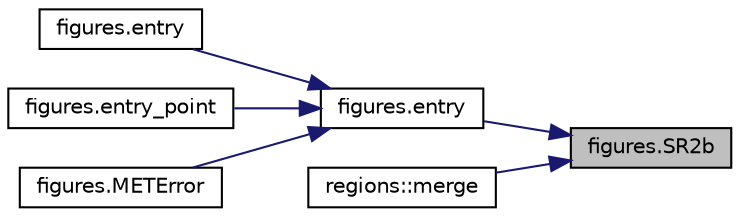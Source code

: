 digraph "figures.SR2b"
{
 // INTERACTIVE_SVG=YES
 // LATEX_PDF_SIZE
  edge [fontname="Helvetica",fontsize="10",labelfontname="Helvetica",labelfontsize="10"];
  node [fontname="Helvetica",fontsize="10",shape=record];
  rankdir="RL";
  Node1 [label="figures.SR2b",height=0.2,width=0.4,color="black", fillcolor="grey75", style="filled", fontcolor="black",tooltip=" "];
  Node1 -> Node2 [dir="back",color="midnightblue",fontsize="10",style="solid",fontname="Helvetica"];
  Node2 [label="figures.entry",height=0.2,width=0.4,color="black", fillcolor="white", style="filled",URL="$namespacefigures.html#a14189d6700a7bc291b499af0fb1c6180",tooltip=" "];
  Node2 -> Node3 [dir="back",color="midnightblue",fontsize="10",style="solid",fontname="Helvetica"];
  Node3 [label="figures.entry",height=0.2,width=0.4,color="black", fillcolor="white", style="filled",URL="$namespacefigures.html#a4425b98eb197b43b0612e82573268ce2",tooltip=" "];
  Node2 -> Node4 [dir="back",color="midnightblue",fontsize="10",style="solid",fontname="Helvetica"];
  Node4 [label="figures.entry_point",height=0.2,width=0.4,color="black", fillcolor="white", style="filled",URL="$namespacefigures.html#a0f675134a908de3a789c674dd3cc17d4",tooltip=" "];
  Node2 -> Node5 [dir="back",color="midnightblue",fontsize="10",style="solid",fontname="Helvetica"];
  Node5 [label="figures.METError",height=0.2,width=0.4,color="black", fillcolor="white", style="filled",URL="$namespacefigures.html#ad368148d68f494d607deac54588bdc02",tooltip=" "];
  Node1 -> Node6 [dir="back",color="midnightblue",fontsize="10",style="solid",fontname="Helvetica"];
  Node6 [label="regions::merge",height=0.2,width=0.4,color="black", fillcolor="white", style="filled",URL="$classregions.html#aefc0916bc31bfb139b311846a0e33c3a",tooltip=" "];
}
